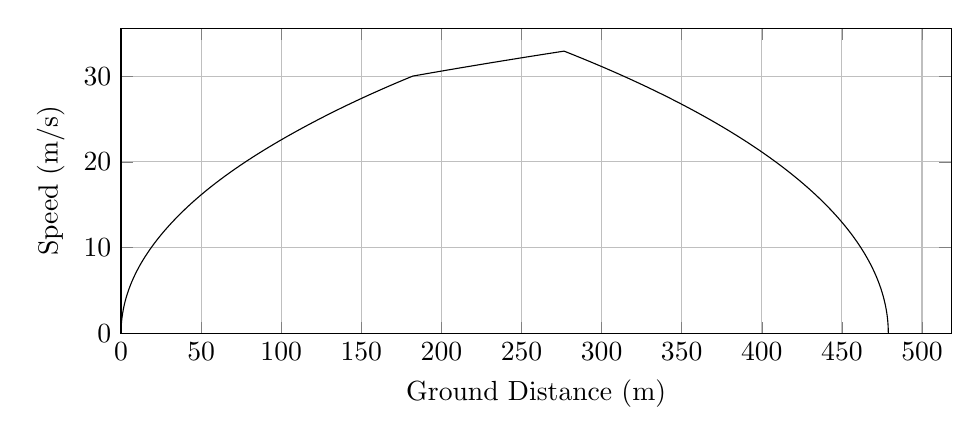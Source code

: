 %Speed_vs_GroundDistance
\begin{tikzpicture}

\begin{axis}[
width=\textwidth,
height=0.45\textwidth,
scaled ticks=false, tick label style={/pgf/number format/fixed},
xmin=0.0,
xmax=518.23,
xlabel={Ground Distance (m)},
xmajorgrids,
ymin=0.0,
ymax=35.602,
ylabel={Speed (m/s)},
ymajorgrids,
legend style={at={(1.03,0.5)},anchor=west,draw=black,fill=white,legend cell align=left}
]

\addplot [
color=black,
solid
]
table[row sep=crcr]{
1.36E-8	2.721E-4\\
2.033E-7	0.001\\
1.849E-6	0.003\\
9.983E-6	0.007\\
4.135E-5	0.015\\
1.247E-4	0.026\\
2.844E-4	0.039\\
5.588E-4	0.055\\
9.398E-4	0.072\\
0.001	0.088\\
0.002	0.104\\
0.003	0.121\\
0.003	0.137\\
0.004	0.153\\
0.005	0.17\\
0.006	0.186\\
0.008	0.202\\
0.009	0.219\\
0.01	0.235\\
0.012	0.252\\
0.013	0.268\\
0.015	0.284\\
0.017	0.301\\
0.018	0.317\\
0.02	0.333\\
0.022	0.349\\
0.025	0.366\\
0.027	0.382\\
0.029	0.398\\
0.032	0.414\\
0.034	0.431\\
0.037	0.447\\
0.04	0.464\\
0.042	0.48\\
0.045	0.497\\
0.048	0.513\\
0.052	0.53\\
0.055	0.546\\
0.058	0.563\\
0.062	0.579\\
0.065	0.596\\
0.069	0.612\\
0.073	0.629\\
0.077	0.645\\
0.08	0.662\\
0.085	0.678\\
0.089	0.695\\
0.093	0.712\\
0.097	0.728\\
0.102	0.745\\
0.107	0.761\\
0.111	0.778\\
0.116	0.795\\
0.121	0.811\\
0.126	0.828\\
0.131	0.844\\
0.136	0.861\\
0.142	0.878\\
0.147	0.894\\
0.153	0.911\\
0.158	0.928\\
0.164	0.944\\
0.17	0.961\\
0.176	0.978\\
0.182	0.995\\
0.188	1.012\\
0.195	1.029\\
0.201	1.046\\
0.208	1.063\\
0.214	1.079\\
0.221	1.097\\
0.228	1.114\\
0.235	1.131\\
0.242	1.148\\
0.25	1.165\\
0.257	1.182\\
0.264	1.199\\
0.272	1.216\\
0.28	1.233\\
0.287	1.25\\
0.296	1.268\\
0.304	1.285\\
0.312	1.302\\
0.32	1.32\\
0.329	1.337\\
0.337	1.354\\
0.346	1.371\\
0.355	1.388\\
0.363	1.406\\
0.372	1.423\\
0.382	1.44\\
0.391	1.458\\
0.4	1.475\\
0.41	1.492\\
0.419	1.51\\
0.429	1.527\\
0.439	1.545\\
0.449	1.562\\
0.459	1.579\\
0.469	1.597\\
0.48	1.615\\
0.49	1.632\\
0.501	1.65\\
0.511	1.667\\
0.522	1.685\\
0.533	1.702\\
0.545	1.72\\
0.556	1.738\\
0.567	1.755\\
0.579	1.773\\
0.59	1.791\\
0.602	1.809\\
0.614	1.827\\
0.626	1.844\\
0.638	1.862\\
0.65	1.88\\
0.663	1.898\\
0.675	1.915\\
0.689	1.934\\
0.702	1.953\\
0.715	1.971\\
0.728	1.989\\
0.742	2.008\\
0.755	2.026\\
0.769	2.044\\
0.783	2.062\\
0.797	2.08\\
0.811	2.098\\
0.825	2.117\\
0.84	2.135\\
0.854	2.154\\
0.869	2.172\\
0.884	2.191\\
0.899	2.21\\
0.914	2.228\\
0.929	2.247\\
0.945	2.266\\
0.961	2.284\\
0.976	2.302\\
0.992	2.321\\
1.007	2.339\\
1.023	2.357\\
1.04	2.376\\
1.056	2.395\\
1.073	2.413\\
1.09	2.432\\
1.107	2.451\\
1.124	2.47\\
1.142	2.489\\
1.159	2.508\\
1.177	2.527\\
1.195	2.547\\
1.213	2.566\\
1.231	2.585\\
1.249	2.604\\
1.268	2.623\\
1.286	2.642\\
1.305	2.661\\
1.323	2.68\\
1.342	2.699\\
1.361	2.718\\
1.382	2.738\\
1.401	2.757\\
1.421	2.776\\
1.441	2.796\\
1.461	2.815\\
1.482	2.835\\
1.502	2.854\\
1.522	2.874\\
1.544	2.894\\
1.565	2.913\\
1.586	2.933\\
1.607	2.952\\
1.629	2.973\\
1.651	2.992\\
1.673	3.012\\
1.695	3.031\\
1.717	3.051\\
1.739	3.071\\
1.762	3.091\\
1.785	3.111\\
1.808	3.13\\
1.831	3.151\\
1.854	3.17\\
1.878	3.19\\
1.902	3.211\\
1.925	3.23\\
1.95	3.251\\
1.975	3.272\\
1.999	3.292\\
2.025	3.312\\
2.049	3.332\\
2.074	3.353\\
2.1	3.373\\
2.125	3.393\\
2.15	3.413\\
2.176	3.434\\
2.202	3.454\\
2.228	3.474\\
2.254	3.494\\
2.281	3.515\\
2.308	3.535\\
2.335	3.556\\
2.362	3.577\\
2.39	3.597\\
2.417	3.618\\
2.445	3.639\\
2.474	3.66\\
2.502	3.68\\
2.53	3.701\\
2.559	3.722\\
2.588	3.743\\
2.618	3.764\\
2.648	3.786\\
2.677	3.806\\
2.706	3.827\\
2.736	3.848\\
2.766	3.869\\
2.796	3.89\\
2.827	3.911\\
2.859	3.933\\
2.89	3.954\\
2.922	3.976\\
2.953	3.997\\
2.985	4.018\\
3.017	4.04\\
3.049	4.061\\
3.081	4.082\\
3.113	4.103\\
3.145	4.124\\
3.179	4.146\\
3.211	4.167\\
3.246	4.189\\
3.28	4.211\\
3.314	4.233\\
3.349	4.255\\
3.383	4.276\\
3.418	4.298\\
3.454	4.321\\
3.489	4.342\\
3.524	4.364\\
3.561	4.387\\
3.597	4.409\\
3.633	4.431\\
3.669	4.452\\
3.707	4.475\\
3.743	4.497\\
3.781	4.52\\
3.819	4.542\\
3.856	4.564\\
3.895	4.587\\
3.933	4.609\\
3.972	4.631\\
4.01	4.653\\
4.049	4.676\\
4.089	4.699\\
4.129	4.721\\
4.168	4.744\\
4.208	4.766\\
4.248	4.789\\
4.288	4.811\\
4.329	4.834\\
4.369	4.856\\
4.41	4.879\\
4.452	4.901\\
4.493	4.924\\
4.536	4.947\\
4.578	4.97\\
4.62	4.992\\
4.662	5.015\\
4.706	5.038\\
4.749	5.061\\
4.792	5.084\\
4.836	5.107\\
4.881	5.13\\
4.925	5.153\\
4.97	5.177\\
5.015	5.2\\
5.06	5.223\\
5.106	5.247\\
5.152	5.27\\
5.197	5.293\\
5.244	5.316\\
5.29	5.339\\
5.336	5.362\\
5.383	5.386\\
5.43	5.409\\
5.477	5.432\\
5.526	5.456\\
5.574	5.479\\
5.623	5.503\\
5.671	5.527\\
5.72	5.55\\
5.771	5.575\\
5.821	5.598\\
5.87	5.622\\
5.921	5.646\\
5.971	5.67\\
6.021	5.693\\
6.071	5.717\\
6.123	5.741\\
6.174	5.764\\
6.226	5.788\\
6.278	5.812\\
6.332	5.837\\
6.384	5.861\\
6.437	5.885\\
6.489	5.908\\
6.543	5.933\\
6.597	5.957\\
6.65	5.981\\
6.705	6.005\\
6.759	6.029\\
6.814	6.053\\
6.87	6.077\\
6.925	6.102\\
6.981	6.126\\
7.038	6.15\\
7.095	6.175\\
7.151	6.199\\
7.209	6.224\\
7.267	6.249\\
7.325	6.273\\
7.383	6.298\\
7.442	6.323\\
7.502	6.348\\
7.562	6.373\\
7.622	6.398\\
7.683	6.423\\
7.743	6.448\\
7.803	6.473\\
7.864	6.498\\
7.925	6.523\\
7.987	6.548\\
8.048	6.572\\
8.109	6.597\\
8.173	6.623\\
8.236	6.648\\
8.3	6.673\\
8.363	6.699\\
8.428	6.724\\
8.491	6.749\\
8.557	6.775\\
8.623	6.801\\
8.688	6.826\\
8.754	6.852\\
8.821	6.877\\
8.889	6.904\\
8.957	6.93\\
9.025	6.956\\
9.093	6.981\\
9.16	7.007\\
9.227	7.032\\
9.296	7.058\\
9.364	7.084\\
9.433	7.109\\
9.504	7.136\\
9.575	7.162\\
9.644	7.187\\
9.716	7.214\\
9.787	7.24\\
9.858	7.266\\
9.93	7.292\\
10.002	7.318\\
10.075	7.344\\
10.147	7.37\\
10.221	7.396\\
10.294	7.423\\
10.367	7.449\\
10.441	7.475\\
10.516	7.501\\
10.591	7.528\\
10.667	7.554\\
10.743	7.581\\
10.82	7.608\\
10.897	7.634\\
10.974	7.661\\
11.051	7.687\\
11.128	7.714\\
11.208	7.741\\
11.287	7.768\\
11.366	7.795\\
11.446	7.822\\
11.527	7.849\\
11.607	7.876\\
11.688	7.903\\
11.77	7.93\\
11.851	7.957\\
11.933	7.984\\
12.017	8.012\\
12.1	8.039\\
12.185	8.067\\
12.271	8.095\\
12.354	8.122\\
12.44	8.15\\
12.526	8.177\\
12.611	8.205\\
12.696	8.232\\
12.785	8.26\\
12.871	8.288\\
12.958	8.315\\
13.046	8.343\\
13.133	8.37\\
13.221	8.398\\
13.31	8.426\\
13.4	8.454\\
13.489	8.482\\
13.578	8.509\\
13.667	8.537\\
13.758	8.564\\
13.848	8.592\\
13.939	8.62\\
14.031	8.648\\
14.124	8.676\\
14.215	8.704\\
14.308	8.732\\
14.401	8.76\\
14.495	8.788\\
14.589	8.816\\
14.683	8.844\\
14.779	8.872\\
14.874	8.9\\
14.97	8.928\\
15.069	8.957\\
15.164	8.985\\
15.26	9.013\\
15.357	9.041\\
15.455	9.07\\
15.553	9.098\\
15.653	9.127\\
15.755	9.156\\
15.856	9.185\\
15.958	9.214\\
16.06	9.243\\
16.164	9.272\\
16.267	9.301\\
16.369	9.33\\
16.472	9.359\\
16.577	9.388\\
16.679	9.417\\
16.784	9.446\\
16.89	9.475\\
16.997	9.505\\
17.104	9.534\\
17.211	9.563\\
17.319	9.593\\
17.424	9.622\\
17.532	9.651\\
17.64	9.68\\
17.749	9.71\\
17.857	9.739\\
17.969	9.769\\
18.08	9.798\\
18.189	9.827\\
18.302	9.857\\
18.413	9.887\\
18.526	9.916\\
18.637	9.946\\
18.751	9.976\\
18.865	10.005\\
18.98	10.035\\
19.094	10.065\\
19.209	10.095\\
19.323	10.124\\
19.438	10.154\\
19.556	10.184\\
19.672	10.214\\
19.789	10.244\\
19.907	10.274\\
20.024	10.304\\
20.143	10.334\\
20.264	10.364\\
20.384	10.394\\
20.504	10.425\\
20.623	10.454\\
20.745	10.485\\
20.866	10.515\\
20.987	10.545\\
21.113	10.576\\
21.236	10.606\\
21.36	10.637\\
21.484	10.667\\
21.608	10.697\\
21.732	10.727\\
21.858	10.758\\
21.985	10.789\\
22.112	10.819\\
22.237	10.849\\
22.363	10.88\\
22.489	10.91\\
22.616	10.94\\
22.744	10.971\\
22.875	11.002\\
23.004	11.032\\
23.131	11.062\\
23.258	11.092\\
23.389	11.123\\
23.52	11.153\\
23.653	11.184\\
23.783	11.215\\
23.918	11.246\\
24.051	11.277\\
24.182	11.307\\
24.315	11.337\\
24.45	11.368\\
24.585	11.399\\
24.721	11.43\\
24.857	11.461\\
24.995	11.493\\
25.13	11.523\\
25.271	11.555\\
25.407	11.586\\
25.543	11.616\\
25.683	11.648\\
25.821	11.678\\
25.96	11.709\\
25.988	11.715\\
26.056	11.731\\
26.062	11.732\\
26.067	11.733\\
26.072	11.734\\
26.073	11.735\\
26.075	11.735\\
26.08	11.736\\
26.102	11.741\\
26.183	11.759\\
26.3	11.785\\
26.428	11.813\\
26.558	11.842\\
26.688	11.87\\
26.819	11.899\\
26.952	11.928\\
27.084	11.957\\
27.217	11.986\\
27.351	12.015\\
27.483	12.043\\
27.618	12.072\\
27.752	12.101\\
27.887	12.13\\
28.023	12.159\\
28.159	12.188\\
28.296	12.218\\
28.435	12.247\\
28.571	12.276\\
28.71	12.305\\
28.85	12.335\\
28.989	12.364\\
29.129	12.394\\
29.272	12.424\\
29.413	12.453\\
29.555	12.483\\
29.7	12.513\\
29.842	12.543\\
29.985	12.572\\
30.129	12.602\\
30.275	12.632\\
30.422	12.662\\
30.569	12.692\\
30.717	12.722\\
30.865	12.753\\
31.012	12.783\\
31.162	12.813\\
31.314	12.844\\
31.463	12.874\\
31.612	12.904\\
31.763	12.934\\
31.915	12.965\\
32.067	12.995\\
32.219	13.026\\
32.372	13.056\\
32.525	13.086\\
32.677	13.117\\
32.83	13.147\\
32.986	13.178\\
33.143	13.209\\
33.3	13.239\\
33.458	13.27\\
33.614	13.301\\
33.77	13.331\\
33.929	13.362\\
34.088	13.393\\
34.248	13.424\\
34.407	13.454\\
34.565	13.485\\
34.724	13.515\\
34.887	13.547\\
35.049	13.578\\
35.21	13.608\\
35.37	13.639\\
35.532	13.669\\
35.693	13.7\\
35.855	13.731\\
36.023	13.762\\
36.191	13.794\\
36.357	13.825\\
36.521	13.855\\
36.688	13.887\\
36.854	13.917\\
37.025	13.949\\
37.192	13.98\\
37.361	14.011\\
37.529	14.042\\
37.697	14.073\\
37.868	14.105\\
38.038	14.136\\
38.209	14.167\\
38.379	14.198\\
38.553	14.229\\
38.723	14.26\\
38.898	14.292\\
39.071	14.323\\
39.244	14.354\\
39.42	14.386\\
39.592	14.417\\
39.765	14.448\\
39.943	14.479\\
40.117	14.511\\
40.295	14.542\\
40.472	14.573\\
40.648	14.604\\
40.824	14.635\\
41.004	14.667\\
41.182	14.698\\
41.36	14.73\\
41.54	14.761\\
41.723	14.793\\
41.903	14.824\\
42.085	14.856\\
42.267	14.887\\
42.447	14.918\\
42.631	14.95\\
42.81	14.981\\
42.993	15.012\\
43.179	15.044\\
43.363	15.075\\
43.548	15.107\\
43.734	15.138\\
43.918	15.17\\
44.105	15.201\\
44.293	15.233\\
44.481	15.265\\
44.669	15.296\\
44.859	15.328\\
45.047	15.359\\
45.237	15.391\\
45.428	15.423\\
45.616	15.454\\
45.807	15.486\\
45.999	15.517\\
46.188	15.549\\
46.381	15.58\\
46.573	15.612\\
46.766	15.643\\
46.959	15.675\\
47.153	15.707\\
47.345	15.738\\
47.539	15.769\\
47.732	15.801\\
47.928	15.832\\
48.123	15.864\\
48.321	15.896\\
48.517	15.927\\
48.713	15.959\\
48.913	15.991\\
49.112	16.022\\
49.312	16.054\\
49.51	16.085\\
49.712	16.117\\
49.91	16.149\\
50.112	16.181\\
50.309	16.212\\
50.508	16.243\\
50.709	16.274\\
50.912	16.306\\
51.116	16.338\\
51.321	16.37\\
51.525	16.402\\
51.729	16.433\\
51.934	16.465\\
52.14	16.497\\
52.345	16.528\\
52.551	16.56\\
52.757	16.592\\
52.965	16.623\\
53.175	16.655\\
53.382	16.687\\
53.592	16.719\\
53.804	16.751\\
54.015	16.783\\
54.224	16.815\\
54.432	16.846\\
54.643	16.878\\
54.855	16.91\\
55.066	16.941\\
55.28	16.973\\
55.492	17.005\\
55.704	17.036\\
55.917	17.068\\
56.132	17.1\\
56.347	17.131\\
56.559	17.163\\
56.776	17.195\\
56.995	17.227\\
57.215	17.259\\
57.435	17.291\\
57.654	17.323\\
57.873	17.355\\
58.091	17.387\\
58.312	17.419\\
58.532	17.451\\
58.755	17.483\\
58.977	17.515\\
59.199	17.547\\
59.421	17.579\\
59.645	17.611\\
59.869	17.643\\
60.094	17.675\\
60.318	17.707\\
60.542	17.739\\
60.767	17.771\\
60.996	17.803\\
61.224	17.835\\
61.453	17.868\\
61.684	17.9\\
61.914	17.933\\
62.145	17.965\\
62.376	17.997\\
62.607	18.029\\
62.841	18.062\\
63.075	18.094\\
63.312	18.127\\
63.546	18.16\\
63.782	18.192\\
64.017	18.225\\
64.254	18.257\\
64.493	18.29\\
64.731	18.323\\
64.969	18.355\\
65.211	18.388\\
65.451	18.421\\
65.69	18.453\\
65.93	18.486\\
66.172	18.519\\
66.414	18.551\\
66.656	18.584\\
66.899	18.617\\
67.144	18.649\\
67.388	18.682\\
67.633	18.715\\
67.879	18.748\\
68.126	18.78\\
68.373	18.813\\
68.622	18.846\\
68.871	18.879\\
69.12	18.912\\
69.368	18.945\\
69.62	18.978\\
69.872	19.011\\
70.128	19.044\\
70.379	19.077\\
70.634	19.111\\
70.892	19.144\\
71.146	19.177\\
71.402	19.21\\
71.662	19.244\\
71.925	19.278\\
72.185	19.312\\
72.446	19.345\\
72.706	19.379\\
72.967	19.412\\
73.229	19.445\\
73.491	19.479\\
73.754	19.512\\
74.019	19.546\\
74.285	19.58\\
74.554	19.614\\
74.823	19.648\\
75.094	19.682\\
75.364	19.716\\
75.635	19.75\\
75.908	19.784\\
76.182	19.819\\
76.456	19.853\\
76.73	19.887\\
77.004	19.921\\
77.286	19.956\\
77.568	19.991\\
77.846	20.025\\
78.125	20.06\\
78.406	20.094\\
78.686	20.129\\
78.969	20.163\\
79.256	20.199\\
79.542	20.234\\
79.827	20.268\\
80.113	20.303\\
80.404	20.339\\
80.691	20.373\\
80.981	20.408\\
81.272	20.444\\
81.567	20.479\\
81.862	20.515\\
82.157	20.55\\
82.45	20.585\\
82.745	20.62\\
83.043	20.656\\
83.342	20.692\\
83.644	20.728\\
83.947	20.763\\
84.251	20.799\\
84.552	20.835\\
84.857	20.871\\
85.165	20.907\\
85.471	20.943\\
85.779	20.979\\
86.089	21.016\\
86.403	21.052\\
86.712	21.088\\
87.027	21.125\\
87.342	21.162\\
87.658	21.198\\
87.98	21.235\\
88.297	21.272\\
88.618	21.309\\
88.936	21.346\\
89.257	21.382\\
89.579	21.419\\
89.9	21.456\\
90.225	21.493\\
90.55	21.53\\
90.878	21.567\\
91.207	21.605\\
91.541	21.643\\
91.87	21.68\\
92.201	21.717\\
92.534	21.755\\
92.864	21.792\\
93.197	21.829\\
93.531	21.866\\
93.867	21.904\\
94.205	21.942\\
94.542	21.979\\
94.885	22.017\\
95.228	22.055\\
95.571	22.093\\
95.914	22.131\\
96.255	22.169\\
96.597	22.206\\
96.938	22.244\\
97.282	22.282\\
97.622	22.319\\
97.966	22.356\\
98.313	22.394\\
98.659	22.432\\
99.001	22.469\\
99.351	22.507\\
99.698	22.545\\
100.047	22.582\\
100.392	22.62\\
100.743	22.657\\
101.089	22.695\\
101.435	22.732\\
101.784	22.769\\
102.132	22.806\\
102.475	22.843\\
102.822	22.88\\
103.167	22.917\\
103.515	22.954\\
103.864	22.991\\
104.21	23.027\\
104.552	23.063\\
104.897	23.1\\
105.241	23.136\\
105.584	23.172\\
105.926	23.208\\
106.273	23.244\\
106.615	23.28\\
106.959	23.316\\
107.3	23.352\\
107.641	23.387\\
107.983	23.423\\
108.325	23.458\\
108.394	23.465\\
108.405	23.466\\
108.416	23.468\\
108.425	23.469\\
108.443	23.471\\
108.52	23.478\\
108.701	23.497\\
108.994	23.528\\
109.302	23.559\\
109.609	23.591\\
109.916	23.623\\
110.229	23.655\\
110.541	23.687\\
110.854	23.719\\
111.174	23.752\\
111.494	23.785\\
111.812	23.817\\
112.131	23.85\\
112.452	23.882\\
112.775	23.915\\
113.1	23.948\\
113.43	23.982\\
113.76	24.015\\
114.091	24.048\\
114.425	24.082\\
114.76	24.116\\
115.095	24.15\\
115.434	24.184\\
115.775	24.218\\
116.117	24.252\\
116.462	24.287\\
116.808	24.321\\
117.157	24.356\\
117.506	24.391\\
117.854	24.426\\
118.205	24.46\\
118.559	24.495\\
118.913	24.53\\
119.27	24.566\\
119.63	24.601\\
119.99	24.637\\
120.347	24.672\\
120.714	24.708\\
121.081	24.744\\
121.447	24.78\\
121.815	24.815\\
122.185	24.852\\
122.554	24.887\\
122.925	24.924\\
123.296	24.96\\
123.67	24.996\\
124.047	25.032\\
124.424	25.069\\
124.802	25.105\\
125.182	25.142\\
125.559	25.178\\
125.939	25.214\\
126.32	25.251\\
126.701	25.287\\
127.081	25.323\\
127.462	25.36\\
127.844	25.396\\
128.227	25.432\\
128.61	25.469\\
128.996	25.505\\
129.378	25.541\\
129.761	25.577\\
130.145	25.614\\
130.53	25.65\\
130.917	25.686\\
131.294	25.721\\
131.675	25.757\\
132.058	25.793\\
132.441	25.828\\
132.827	25.864\\
133.21	25.9\\
133.594	25.936\\
133.976	25.971\\
134.361	26.007\\
134.745	26.042\\
135.129	26.077\\
135.514	26.113\\
135.898	26.148\\
136.282	26.183\\
136.664	26.218\\
137.047	26.253\\
137.428	26.288\\
137.813	26.323\\
138.197	26.358\\
138.581	26.393\\
138.966	26.428\\
139.35	26.462\\
139.734	26.497\\
140.116	26.532\\
140.5	26.566\\
140.882	26.601\\
141.262	26.635\\
141.643	26.669\\
142.027	26.703\\
142.411	26.737\\
142.794	26.772\\
143.176	26.806\\
143.56	26.84\\
143.942	26.874\\
144.324	26.907\\
144.707	26.941\\
145.087	26.975\\
145.469	27.009\\
145.85	27.042\\
146.231	27.076\\
146.615	27.109\\
146.998	27.143\\
147.384	27.177\\
147.767	27.21\\
148.152	27.244\\
148.536	27.277\\
148.92	27.311\\
149.304	27.344\\
149.688	27.377\\
150.071	27.41\\
150.456	27.444\\
150.845	27.477\\
151.229	27.51\\
151.615	27.544\\
151.998	27.576\\
152.383	27.609\\
152.769	27.643\\
153.156	27.676\\
153.543	27.709\\
153.931	27.742\\
154.318	27.775\\
154.704	27.807\\
155.089	27.84\\
155.476	27.873\\
155.866	27.906\\
156.254	27.939\\
156.642	27.971\\
157.03	28.004\\
157.421	28.037\\
157.811	28.07\\
158.199	28.102\\
158.589	28.135\\
158.979	28.167\\
159.371	28.2\\
159.761	28.232\\
160.152	28.265\\
160.541	28.297\\
160.933	28.33\\
161.326	28.362\\
161.718	28.395\\
162.112	28.427\\
162.506	28.46\\
162.899	28.492\\
163.293	28.524\\
163.689	28.557\\
164.085	28.589\\
164.483	28.622\\
164.879	28.654\\
165.273	28.686\\
165.671	28.719\\
166.069	28.751\\
166.47	28.784\\
166.872	28.816\\
167.271	28.849\\
167.672	28.881\\
168.071	28.913\\
168.472	28.945\\
168.875	28.978\\
169.279	29.01\\
169.681	29.043\\
170.088	29.075\\
170.493	29.108\\
170.898	29.14\\
171.305	29.172\\
171.71	29.205\\
172.116	29.237\\
172.525	29.269\\
172.933	29.302\\
173.342	29.334\\
173.754	29.367\\
174.165	29.399\\
174.579	29.432\\
174.991	29.464\\
175.401	29.496\\
175.815	29.529\\
176.228	29.561\\
176.642	29.593\\
177.057	29.626\\
177.475	29.658\\
177.893	29.691\\
178.31	29.723\\
178.728	29.756\\
179.145	29.788\\
179.565	29.821\\
179.987	29.853\\
180.41	29.886\\
180.834	29.919\\
181.26	29.951\\
181.684	29.984\\
181.893	30.0\\
182.111	30.017\\
182.537	30.031\\
183.424	30.06\\
184.301	30.089\\
185.174	30.118\\
186.051	30.147\\
186.939	30.176\\
187.824	30.205\\
188.721	30.234\\
189.61	30.263\\
190.501	30.292\\
191.389	30.321\\
192.281	30.35\\
193.188	30.38\\
194.089	30.409\\
194.997	30.439\\
195.895	30.468\\
196.797	30.497\\
197.707	30.526\\
198.612	30.556\\
199.526	30.585\\
200.439	30.614\\
201.346	30.643\\
202.261	30.673\\
203.18	30.702\\
204.102	30.732\\
205.014	30.761\\
205.94	30.79\\
206.864	30.82\\
207.792	30.849\\
208.728	30.879\\
209.66	30.909\\
210.599	30.938\\
211.543	30.968\\
212.489	30.998\\
213.428	31.028\\
214.373	31.057\\
215.316	31.087\\
216.269	31.117\\
217.223	31.147\\
218.179	31.177\\
219.134	31.207\\
220.09	31.236\\
221.054	31.266\\
222.019	31.296\\
222.987	31.327\\
223.959	31.357\\
224.935	31.387\\
225.912	31.417\\
226.897	31.448\\
227.878	31.478\\
228.866	31.508\\
229.858	31.539\\
230.849	31.569\\
231.835	31.6\\
232.836	31.63\\
233.841	31.661\\
234.845	31.692\\
235.851	31.722\\
236.862	31.753\\
237.87	31.784\\
238.883	31.815\\
239.887	31.845\\
240.907	31.876\\
241.926	31.907\\
242.95	31.938\\
243.987	31.969\\
245.016	32.0\\
246.059	32.031\\
247.097	32.063\\
248.14	32.094\\
249.183	32.125\\
250.237	32.157\\
251.289	32.188\\
252.346	32.219\\
253.401	32.251\\
254.474	32.283\\
255.553	32.315\\
256.621	32.346\\
257.692	32.378\\
258.78	32.41\\
259.862	32.442\\
260.94	32.474\\
262.023	32.506\\
263.111	32.538\\
264.212	32.57\\
265.312	32.603\\
266.409	32.635\\
267.513	32.667\\
268.63	32.7\\
269.759	32.732\\
270.89	32.765\\
272.012	32.798\\
273.137	32.831\\
274.27	32.863\\
275.414	32.897\\
276.324	32.923\\
276.554	32.929\\
277.555	32.855\\
278.55	32.782\\
279.547	32.707\\
280.545	32.633\\
281.535	32.559\\
282.519	32.485\\
283.522	32.409\\
284.521	32.333\\
285.507	32.259\\
286.491	32.184\\
287.486	32.108\\
288.479	32.032\\
289.456	31.956\\
290.445	31.88\\
291.436	31.803\\
292.426	31.727\\
293.411	31.65\\
294.396	31.573\\
295.376	31.496\\
296.364	31.418\\
297.35	31.34\\
298.34	31.262\\
299.313	31.184\\
300.298	31.106\\
301.286	31.027\\
302.252	30.949\\
303.226	30.87\\
304.198	30.792\\
305.167	30.713\\
306.141	30.634\\
307.118	30.554\\
308.089	30.474\\
309.051	30.395\\
310.012	30.316\\
310.974	30.236\\
311.939	30.155\\
312.904	30.075\\
313.861	29.995\\
314.81	29.915\\
315.764	29.834\\
316.721	29.753\\
317.682	29.671\\
318.63	29.591\\
319.588	29.508\\
320.533	29.427\\
321.48	29.345\\
322.429	29.263\\
323.383	29.18\\
324.317	29.099\\
325.256	29.017\\
326.192	28.934\\
327.126	28.852\\
328.068	28.768\\
329.006	28.685\\
329.937	28.602\\
330.864	28.519\\
331.794	28.435\\
332.719	28.352\\
333.641	28.268\\
334.551	28.186\\
335.467	28.102\\
336.375	28.019\\
337.288	27.935\\
338.198	27.851\\
339.11	27.766\\
340.013	27.682\\
340.919	27.597\\
341.816	27.513\\
342.713	27.429\\
343.618	27.343\\
344.517	27.258\\
345.416	27.172\\
346.301	27.088\\
347.18	27.003\\
348.063	26.918\\
348.936	26.833\\
349.809	26.749\\
350.673	26.664\\
351.547	26.579\\
352.407	26.494\\
353.277	26.408\\
354.138	26.323\\
354.993	26.238\\
355.852	26.152\\
356.707	26.066\\
357.557	25.98\\
358.397	25.895\\
359.244	25.809\\
360.083	25.723\\
360.925	25.637\\
361.755	25.552\\
362.582	25.466\\
363.409	25.38\\
364.233	25.295\\
365.058	25.208\\
365.877	25.122\\
366.687	25.037\\
367.491	24.952\\
368.295	24.866\\
369.097	24.78\\
369.896	24.695\\
370.693	24.609\\
371.473	24.524\\
372.268	24.438\\
373.061	24.351\\
373.844	24.266\\
374.616	24.181\\
375.386	24.096\\
376.147	24.011\\
376.913	23.926\\
377.683	23.839\\
378.44	23.754\\
379.187	23.67\\
379.938	23.585\\
380.686	23.5\\
381.43	23.414\\
382.18	23.328\\
382.925	23.242\\
383.651	23.158\\
384.382	23.073\\
385.099	22.989\\
385.817	22.905\\
386.522	22.822\\
387.238	22.737\\
387.939	22.654\\
388.641	22.57\\
389.331	22.487\\
390.027	22.403\\
390.707	22.321\\
391.403	22.236\\
392.086	22.153\\
392.758	22.07\\
393.439	21.987\\
394.11	21.903\\
394.787	21.819\\
395.457	21.736\\
396.117	21.653\\
396.764	21.571\\
397.424	21.488\\
398.08	21.405\\
398.726	21.322\\
399.367	21.24\\
400.01	21.157\\
400.652	21.074\\
401.285	20.992\\
401.918	20.909\\
402.545	20.827\\
403.175	20.744\\
403.798	20.661\\
404.421	20.578\\
405.041	20.496\\
405.661	20.412\\
406.265	20.331\\
406.86	20.25\\
407.466	20.168\\
408.066	20.086\\
408.655	20.005\\
409.251	19.923\\
409.837	19.842\\
410.434	19.758\\
411.016	19.677\\
411.594	19.596\\
412.167	19.515\\
412.735	19.434\\
413.299	19.354\\
413.858	19.274\\
414.424	19.192\\
414.976	19.112\\
415.523	19.033\\
416.072	18.953\\
416.613	18.873\\
417.15	18.794\\
417.689	18.715\\
418.213	18.637\\
418.749	18.557\\
419.283	18.476\\
419.815	18.396\\
420.339	18.317\\
420.86	18.237\\
421.386	18.157\\
421.901	18.077\\
422.411	17.999\\
422.918	17.92\\
423.433	17.839\\
423.929	17.762\\
424.439	17.681\\
424.934	17.603\\
425.42	17.525\\
425.919	17.445\\
426.411	17.366\\
426.892	17.289\\
427.374	17.21\\
427.85	17.133\\
428.321	17.055\\
428.798	16.977\\
429.287	16.896\\
429.752	16.818\\
430.208	16.742\\
430.67	16.664\\
431.137	16.585\\
431.593	16.508\\
432.039	16.431\\
432.479	16.356\\
432.923	16.279\\
433.37	16.202\\
433.814	16.124\\
434.253	16.047\\
434.687	15.971\\
435.121	15.894\\
435.547	15.818\\
435.971	15.742\\
436.403	15.664\\
436.821	15.589\\
437.243	15.512\\
437.658	15.436\\
438.074	15.359\\
438.48	15.285\\
438.88	15.21\\
439.277	15.136\\
439.675	15.061\\
440.083	14.984\\
440.483	14.908\\
440.871	14.834\\
441.255	14.761\\
441.646	14.685\\
442.025	14.612\\
442.411	14.536\\
442.799	14.46\\
443.177	14.386\\
443.553	14.311\\
443.926	14.237\\
444.303	14.161\\
444.674	14.086\\
445.04	14.012\\
445.404	13.938\\
445.764	13.864\\
446.129	13.789\\
446.491	13.714\\
446.843	13.64\\
447.195	13.566\\
447.548	13.492\\
447.889	13.42\\
448.223	13.348\\
448.57	13.274\\
448.913	13.2\\
449.255	13.125\\
449.591	13.052\\
449.924	12.979\\
450.255	12.905\\
450.577	12.834\\
450.907	12.76\\
451.226	12.688\\
451.545	12.616\\
451.86	12.544\\
452.173	12.472\\
452.485	12.4\\
452.794	12.328\\
453.116	12.253\\
453.421	12.182\\
453.719	12.111\\
454.029	12.037\\
454.325	11.966\\
454.625	11.894\\
454.919	11.823\\
455.21	11.752\\
455.509	11.678\\
455.798	11.607\\
456.085	11.535\\
456.375	11.463\\
456.658	11.392\\
456.945	11.319\\
457.222	11.248\\
457.502	11.176\\
457.778	11.104\\
458.053	11.033\\
458.323	10.962\\
458.583	10.893\\
458.866	10.818\\
459.13	10.747\\
459.394	10.676\\
459.651	10.606\\
459.905	10.537\\
460.168	10.465\\
460.418	10.395\\
460.669	10.325\\
460.916	10.256\\
461.156	10.188\\
461.404	10.117\\
461.65	10.047\\
461.885	9.979\\
462.125	9.909\\
462.355	9.841\\
462.594	9.771\\
462.829	9.701\\
463.058	9.632\\
463.289	9.562\\
463.515	9.494\\
463.74	9.425\\
463.966	9.355\\
464.187	9.286\\
464.4	9.219\\
464.61	9.153\\
464.822	9.085\\
465.029	9.019\\
465.235	8.953\\
465.441	8.885\\
465.65	8.817\\
465.856	8.749\\
466.057	8.682\\
466.26	8.613\\
466.462	8.545\\
466.657	8.478\\
466.846	8.413\\
467.04	8.346\\
467.229	8.28\\
467.416	8.214\\
467.604	8.147\\
467.787	8.081\\
467.971	8.014\\
468.153	7.948\\
468.337	7.881\\
468.515	7.814\\
468.688	7.75\\
468.859	7.685\\
469.035	7.618\\
469.207	7.552\\
469.379	7.485\\
469.547	7.419\\
469.714	7.354\\
469.875	7.289\\
470.028	7.228\\
470.194	7.16\\
470.356	7.094\\
470.508	7.031\\
470.662	6.967\\
470.816	6.902\\
470.968	6.838\\
471.124	6.771\\
471.274	6.706\\
471.426	6.639\\
471.577	6.573\\
471.723	6.507\\
471.866	6.443\\
472.004	6.38\\
472.141	6.317\\
472.275	6.254\\
472.408	6.192\\
472.542	6.128\\
472.678	6.063\\
472.807	6.001\\
472.943	5.934\\
473.065	5.873\\
473.197	5.807\\
473.321	5.745\\
473.446	5.68\\
473.562	5.62\\
473.679	5.559\\
473.801	5.494\\
473.919	5.431\\
474.034	5.369\\
474.145	5.308\\
474.254	5.248\\
474.368	5.183\\
474.478	5.121\\
474.586	5.059\\
474.69	4.998\\
474.796	4.936\\
474.895	4.876\\
474.992	4.818\\
475.098	4.753\\
475.196	4.692\\
475.288	4.634\\
475.377	4.577\\
475.47	4.518\\
475.559	4.46\\
475.649	4.4\\
475.734	4.342\\
475.828	4.279\\
475.92	4.216\\
476.003	4.157\\
476.087	4.097\\
476.167	4.04\\
476.248	3.98\\
476.329	3.92\\
476.41	3.859\\
476.486	3.801\\
476.561	3.743\\
476.638	3.682\\
476.71	3.624\\
476.78	3.567\\
476.846	3.512\\
476.916	3.453\\
476.982	3.396\\
477.047	3.339\\
477.109	3.284\\
477.17	3.229\\
477.232	3.173\\
477.29	3.118\\
477.353	3.059\\
477.411	3.002\\
477.467	2.947\\
477.521	2.893\\
477.575	2.837\\
477.63	2.779\\
477.681	2.725\\
477.733	2.669\\
477.788	2.607\\
477.838	2.55\\
477.888	2.492\\
477.935	2.436\\
477.982	2.378\\
478.03	2.319\\
478.072	2.264\\
478.114	2.21\\
478.153	2.157\\
478.191	2.105\\
478.23	2.05\\
478.266	1.997\\
478.3	1.946\\
478.333	1.896\\
478.367	1.842\\
478.402	1.786\\
478.434	1.732\\
478.464	1.681\\
478.492	1.63\\
478.52	1.58\\
478.547	1.529\\
478.571	1.482\\
478.598	1.428\\
478.622	1.376\\
478.646	1.325\\
478.67	1.27\\
478.691	1.221\\
478.711	1.17\\
478.73	1.123\\
478.749	1.072\\
478.767	1.02\\
478.784	0.971\\
478.799	0.924\\
478.813	0.879\\
478.826	0.835\\
478.839	0.787\\
478.852	0.737\\
478.863	0.689\\
478.874	0.643\\
478.884	0.597\\
478.894	0.542\\
478.902	0.497\\
478.909	0.452\\
478.915	0.414\\
478.921	0.371\\
478.927	0.322\\
478.931	0.28\\
478.935	0.23\\
478.938	0.189\\
478.94	0.148\\
478.942	0.107\\
478.943	0.068\\
478.944	0.024\\
478.944	-5.802E-11\\
};
\end{axis}
\end{tikzpicture}%
